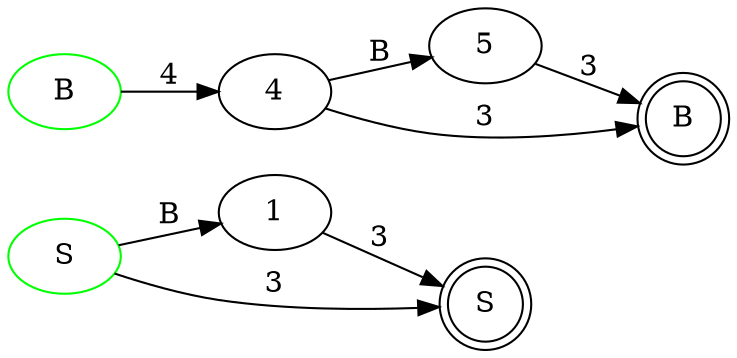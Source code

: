 digraph g
{
rankdir = LR
0; 1; 2; 3; 4; 5; 6;
0[label="S", color="green"]
2[label="S", shape="doublecircle"]
3[label="B", color="green"]
6[label="B", shape="doublecircle"]
0 -> 1[label="B"]
1 -> 2[label="3"]
0 -> 2[label="3"]
3 -> 4[label="4"]
4 -> 5[label="B"]
5 -> 6[label="3"]
4 -> 6[label="3"]
}
